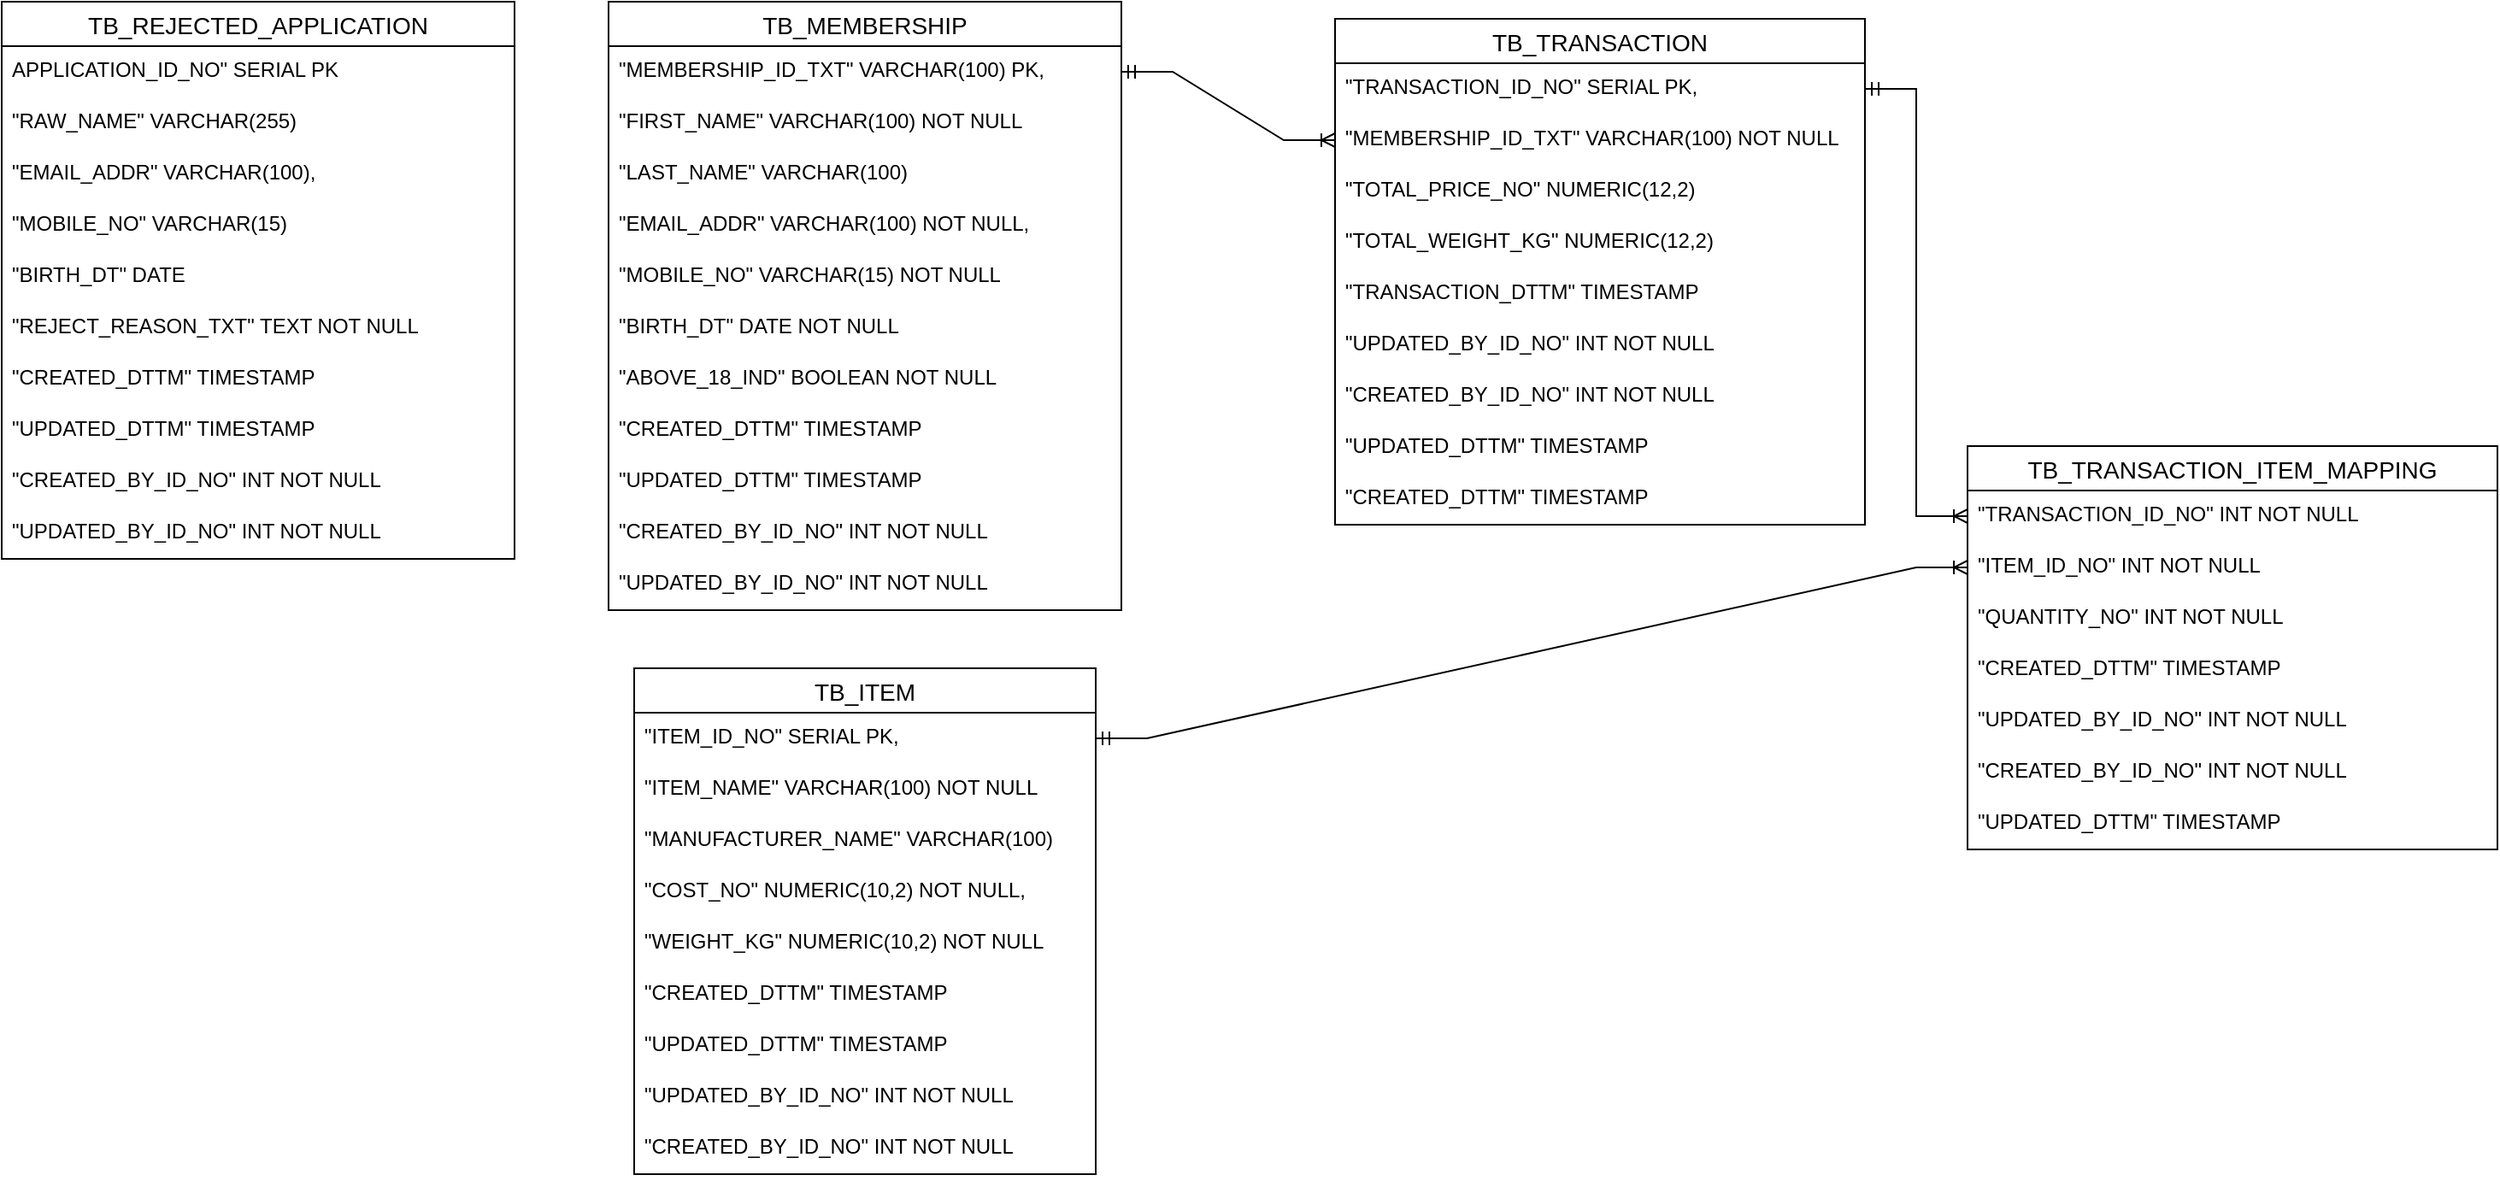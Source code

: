 <mxfile version="28.1.2">
  <diagram name="Page-1" id="7x_k01PApRXjQRJml1V-">
    <mxGraphModel dx="1042" dy="626" grid="1" gridSize="10" guides="1" tooltips="1" connect="1" arrows="1" fold="1" page="1" pageScale="1" pageWidth="827" pageHeight="1169" math="0" shadow="0">
      <root>
        <mxCell id="0" />
        <mxCell id="1" parent="0" />
        <mxCell id="9JpW4QMRia662BiHbdFQ-16" value="TB_ITEM" style="swimlane;fontStyle=0;childLayout=stackLayout;horizontal=1;startSize=26;horizontalStack=0;resizeParent=1;resizeParentMax=0;resizeLast=0;collapsible=1;marginBottom=0;align=center;fontSize=14;" parent="1" vertex="1">
          <mxGeometry x="370" y="400" width="270" height="296" as="geometry">
            <mxRectangle x="120" y="290" width="100" height="30" as="alternateBounds" />
          </mxGeometry>
        </mxCell>
        <mxCell id="9JpW4QMRia662BiHbdFQ-17" value="&quot;ITEM_ID_NO&quot; SERIAL PK," style="text;strokeColor=none;fillColor=none;spacingLeft=4;spacingRight=4;overflow=hidden;rotatable=0;points=[[0,0.5],[1,0.5]];portConstraint=eastwest;fontSize=12;whiteSpace=wrap;html=1;" parent="9JpW4QMRia662BiHbdFQ-16" vertex="1">
          <mxGeometry y="26" width="270" height="30" as="geometry" />
        </mxCell>
        <mxCell id="9JpW4QMRia662BiHbdFQ-18" value="&quot;ITEM_NAME&quot; VARCHAR(100) NOT NULL" style="text;strokeColor=none;fillColor=none;spacingLeft=4;spacingRight=4;overflow=hidden;rotatable=0;points=[[0,0.5],[1,0.5]];portConstraint=eastwest;fontSize=12;whiteSpace=wrap;html=1;" parent="9JpW4QMRia662BiHbdFQ-16" vertex="1">
          <mxGeometry y="56" width="270" height="30" as="geometry" />
        </mxCell>
        <mxCell id="9JpW4QMRia662BiHbdFQ-21" value="&quot;MANUFACTURER_NAME&quot; VARCHAR(100)" style="text;strokeColor=none;fillColor=none;spacingLeft=4;spacingRight=4;overflow=hidden;rotatable=0;points=[[0,0.5],[1,0.5]];portConstraint=eastwest;fontSize=12;whiteSpace=wrap;html=1;" parent="9JpW4QMRia662BiHbdFQ-16" vertex="1">
          <mxGeometry y="86" width="270" height="30" as="geometry" />
        </mxCell>
        <mxCell id="9JpW4QMRia662BiHbdFQ-23" value="&quot;COST_NO&quot; NUMERIC(10,2) NOT NULL," style="text;strokeColor=none;fillColor=none;spacingLeft=4;spacingRight=4;overflow=hidden;rotatable=0;points=[[0,0.5],[1,0.5]];portConstraint=eastwest;fontSize=12;whiteSpace=wrap;html=1;" parent="9JpW4QMRia662BiHbdFQ-16" vertex="1">
          <mxGeometry y="116" width="270" height="30" as="geometry" />
        </mxCell>
        <mxCell id="9JpW4QMRia662BiHbdFQ-19" value="&quot;WEIGHT_KG&quot; NUMERIC(10,2) NOT NULL" style="text;strokeColor=none;fillColor=none;spacingLeft=4;spacingRight=4;overflow=hidden;rotatable=0;points=[[0,0.5],[1,0.5]];portConstraint=eastwest;fontSize=12;whiteSpace=wrap;html=1;" parent="9JpW4QMRia662BiHbdFQ-16" vertex="1">
          <mxGeometry y="146" width="270" height="30" as="geometry" />
        </mxCell>
        <mxCell id="R3HLyi4mGzZ3eLZPboSx-13" value="&quot;CREATED_DTTM&quot; TIMESTAMP" style="text;strokeColor=none;fillColor=none;spacingLeft=4;spacingRight=4;overflow=hidden;rotatable=0;points=[[0,0.5],[1,0.5]];portConstraint=eastwest;fontSize=12;whiteSpace=wrap;html=1;" parent="9JpW4QMRia662BiHbdFQ-16" vertex="1">
          <mxGeometry y="176" width="270" height="30" as="geometry" />
        </mxCell>
        <mxCell id="R3HLyi4mGzZ3eLZPboSx-14" value="&quot;UPDATED_DTTM&quot; TIMESTAMP" style="text;strokeColor=none;fillColor=none;spacingLeft=4;spacingRight=4;overflow=hidden;rotatable=0;points=[[0,0.5],[1,0.5]];portConstraint=eastwest;fontSize=12;whiteSpace=wrap;html=1;" parent="9JpW4QMRia662BiHbdFQ-16" vertex="1">
          <mxGeometry y="206" width="270" height="30" as="geometry" />
        </mxCell>
        <mxCell id="R3HLyi4mGzZ3eLZPboSx-16" value="&quot;UPDATED_BY_ID_NO&quot; INT NOT NULL" style="text;strokeColor=none;fillColor=none;spacingLeft=4;spacingRight=4;overflow=hidden;rotatable=0;points=[[0,0.5],[1,0.5]];portConstraint=eastwest;fontSize=12;whiteSpace=wrap;html=1;" parent="9JpW4QMRia662BiHbdFQ-16" vertex="1">
          <mxGeometry y="236" width="270" height="30" as="geometry" />
        </mxCell>
        <mxCell id="R3HLyi4mGzZ3eLZPboSx-15" value="&quot;CREATED_BY_ID_NO&quot; INT NOT NULL" style="text;strokeColor=none;fillColor=none;spacingLeft=4;spacingRight=4;overflow=hidden;rotatable=0;points=[[0,0.5],[1,0.5]];portConstraint=eastwest;fontSize=12;whiteSpace=wrap;html=1;" parent="9JpW4QMRia662BiHbdFQ-16" vertex="1">
          <mxGeometry y="266" width="270" height="30" as="geometry" />
        </mxCell>
        <mxCell id="9JpW4QMRia662BiHbdFQ-24" value="TB_MEMBERSHIP" style="swimlane;fontStyle=0;childLayout=stackLayout;horizontal=1;startSize=26;horizontalStack=0;resizeParent=1;resizeParentMax=0;resizeLast=0;collapsible=1;marginBottom=0;align=center;fontSize=14;" parent="1" vertex="1">
          <mxGeometry x="355" y="10" width="300" height="356" as="geometry">
            <mxRectangle x="120" y="290" width="100" height="30" as="alternateBounds" />
          </mxGeometry>
        </mxCell>
        <mxCell id="9JpW4QMRia662BiHbdFQ-25" value="&quot;MEMBERSHIP_ID_TXT&quot; VARCHAR(100) PK," style="text;strokeColor=none;fillColor=none;spacingLeft=4;spacingRight=4;overflow=hidden;rotatable=0;points=[[0,0.5],[1,0.5]];portConstraint=eastwest;fontSize=12;whiteSpace=wrap;html=1;" parent="9JpW4QMRia662BiHbdFQ-24" vertex="1">
          <mxGeometry y="26" width="300" height="30" as="geometry" />
        </mxCell>
        <mxCell id="9JpW4QMRia662BiHbdFQ-26" value="&quot;FIRST_NAME&quot; VARCHAR(100) NOT NULL" style="text;strokeColor=none;fillColor=none;spacingLeft=4;spacingRight=4;overflow=hidden;rotatable=0;points=[[0,0.5],[1,0.5]];portConstraint=eastwest;fontSize=12;whiteSpace=wrap;html=1;" parent="9JpW4QMRia662BiHbdFQ-24" vertex="1">
          <mxGeometry y="56" width="300" height="30" as="geometry" />
        </mxCell>
        <mxCell id="9JpW4QMRia662BiHbdFQ-27" value="&quot;LAST_NAME&quot; VARCHAR(100)" style="text;strokeColor=none;fillColor=none;spacingLeft=4;spacingRight=4;overflow=hidden;rotatable=0;points=[[0,0.5],[1,0.5]];portConstraint=eastwest;fontSize=12;whiteSpace=wrap;html=1;" parent="9JpW4QMRia662BiHbdFQ-24" vertex="1">
          <mxGeometry y="86" width="300" height="30" as="geometry" />
        </mxCell>
        <mxCell id="R3HLyi4mGzZ3eLZPboSx-1" value="&quot;EMAIL_ADDR&quot; VARCHAR(100) NOT NULL," style="text;strokeColor=none;fillColor=none;spacingLeft=4;spacingRight=4;overflow=hidden;rotatable=0;points=[[0,0.5],[1,0.5]];portConstraint=eastwest;fontSize=12;whiteSpace=wrap;html=1;" parent="9JpW4QMRia662BiHbdFQ-24" vertex="1">
          <mxGeometry y="116" width="300" height="30" as="geometry" />
        </mxCell>
        <mxCell id="9JpW4QMRia662BiHbdFQ-30" value="&quot;MOBILE_NO&quot; VARCHAR(15) NOT NULL" style="text;strokeColor=none;fillColor=none;spacingLeft=4;spacingRight=4;overflow=hidden;rotatable=0;points=[[0,0.5],[1,0.5]];portConstraint=eastwest;fontSize=12;whiteSpace=wrap;html=1;" parent="9JpW4QMRia662BiHbdFQ-24" vertex="1">
          <mxGeometry y="146" width="300" height="30" as="geometry" />
        </mxCell>
        <mxCell id="9JpW4QMRia662BiHbdFQ-28" value="&quot;BIRTH_DT&quot; DATE NOT NULL" style="text;strokeColor=none;fillColor=none;spacingLeft=4;spacingRight=4;overflow=hidden;rotatable=0;points=[[0,0.5],[1,0.5]];portConstraint=eastwest;fontSize=12;whiteSpace=wrap;html=1;" parent="9JpW4QMRia662BiHbdFQ-24" vertex="1">
          <mxGeometry y="176" width="300" height="30" as="geometry" />
        </mxCell>
        <mxCell id="9JpW4QMRia662BiHbdFQ-29" value="&quot;ABOVE_18_IND&quot; BOOLEAN NOT NULL" style="text;strokeColor=none;fillColor=none;spacingLeft=4;spacingRight=4;overflow=hidden;rotatable=0;points=[[0,0.5],[1,0.5]];portConstraint=eastwest;fontSize=12;whiteSpace=wrap;html=1;" parent="9JpW4QMRia662BiHbdFQ-24" vertex="1">
          <mxGeometry y="206" width="300" height="30" as="geometry" />
        </mxCell>
        <mxCell id="9JpW4QMRia662BiHbdFQ-31" value="&quot;CREATED_DTTM&quot; TIMESTAMP" style="text;strokeColor=none;fillColor=none;spacingLeft=4;spacingRight=4;overflow=hidden;rotatable=0;points=[[0,0.5],[1,0.5]];portConstraint=eastwest;fontSize=12;whiteSpace=wrap;html=1;" parent="9JpW4QMRia662BiHbdFQ-24" vertex="1">
          <mxGeometry y="236" width="300" height="30" as="geometry" />
        </mxCell>
        <mxCell id="R3HLyi4mGzZ3eLZPboSx-2" value="&quot;UPDATED_DTTM&quot; TIMESTAMP" style="text;strokeColor=none;fillColor=none;spacingLeft=4;spacingRight=4;overflow=hidden;rotatable=0;points=[[0,0.5],[1,0.5]];portConstraint=eastwest;fontSize=12;whiteSpace=wrap;html=1;" parent="9JpW4QMRia662BiHbdFQ-24" vertex="1">
          <mxGeometry y="266" width="300" height="30" as="geometry" />
        </mxCell>
        <mxCell id="R3HLyi4mGzZ3eLZPboSx-3" value="&quot;CREATED_BY_ID_NO&quot; INT NOT NULL" style="text;strokeColor=none;fillColor=none;spacingLeft=4;spacingRight=4;overflow=hidden;rotatable=0;points=[[0,0.5],[1,0.5]];portConstraint=eastwest;fontSize=12;whiteSpace=wrap;html=1;" parent="9JpW4QMRia662BiHbdFQ-24" vertex="1">
          <mxGeometry y="296" width="300" height="30" as="geometry" />
        </mxCell>
        <mxCell id="R3HLyi4mGzZ3eLZPboSx-4" value="&quot;UPDATED_BY_ID_NO&quot; INT NOT NULL" style="text;strokeColor=none;fillColor=none;spacingLeft=4;spacingRight=4;overflow=hidden;rotatable=0;points=[[0,0.5],[1,0.5]];portConstraint=eastwest;fontSize=12;whiteSpace=wrap;html=1;" parent="9JpW4QMRia662BiHbdFQ-24" vertex="1">
          <mxGeometry y="326" width="300" height="30" as="geometry" />
        </mxCell>
        <mxCell id="9JpW4QMRia662BiHbdFQ-32" value="TB_TRANSACTION" style="swimlane;fontStyle=0;childLayout=stackLayout;horizontal=1;startSize=26;horizontalStack=0;resizeParent=1;resizeParentMax=0;resizeLast=0;collapsible=1;marginBottom=0;align=center;fontSize=14;" parent="1" vertex="1">
          <mxGeometry x="780" y="20" width="310" height="296" as="geometry">
            <mxRectangle x="120" y="290" width="100" height="30" as="alternateBounds" />
          </mxGeometry>
        </mxCell>
        <mxCell id="9JpW4QMRia662BiHbdFQ-33" value="&quot;TRANSACTION_ID_NO&quot; SERIAL PK," style="text;strokeColor=none;fillColor=none;spacingLeft=4;spacingRight=4;overflow=hidden;rotatable=0;points=[[0,0.5],[1,0.5]];portConstraint=eastwest;fontSize=12;whiteSpace=wrap;html=1;" parent="9JpW4QMRia662BiHbdFQ-32" vertex="1">
          <mxGeometry y="26" width="310" height="30" as="geometry" />
        </mxCell>
        <mxCell id="9JpW4QMRia662BiHbdFQ-34" value="&quot;MEMBERSHIP_ID_TXT&quot; VARCHAR(100) NOT NULL" style="text;strokeColor=none;fillColor=none;spacingLeft=4;spacingRight=4;overflow=hidden;rotatable=0;points=[[0,0.5],[1,0.5]];portConstraint=eastwest;fontSize=12;whiteSpace=wrap;html=1;" parent="9JpW4QMRia662BiHbdFQ-32" vertex="1">
          <mxGeometry y="56" width="310" height="30" as="geometry" />
        </mxCell>
        <mxCell id="9JpW4QMRia662BiHbdFQ-35" value="&quot;TOTAL_PRICE_NO&quot; NUMERIC(12,2)" style="text;strokeColor=none;fillColor=none;spacingLeft=4;spacingRight=4;overflow=hidden;rotatable=0;points=[[0,0.5],[1,0.5]];portConstraint=eastwest;fontSize=12;whiteSpace=wrap;html=1;" parent="9JpW4QMRia662BiHbdFQ-32" vertex="1">
          <mxGeometry y="86" width="310" height="30" as="geometry" />
        </mxCell>
        <mxCell id="9JpW4QMRia662BiHbdFQ-36" value="&quot;TOTAL_WEIGHT_KG&quot; NUMERIC(12,2)" style="text;strokeColor=none;fillColor=none;spacingLeft=4;spacingRight=4;overflow=hidden;rotatable=0;points=[[0,0.5],[1,0.5]];portConstraint=eastwest;fontSize=12;whiteSpace=wrap;html=1;" parent="9JpW4QMRia662BiHbdFQ-32" vertex="1">
          <mxGeometry y="116" width="310" height="30" as="geometry" />
        </mxCell>
        <mxCell id="9JpW4QMRia662BiHbdFQ-37" value="&quot;TRANSACTION_DTTM&quot; TIMESTAMP&amp;nbsp;" style="text;strokeColor=none;fillColor=none;spacingLeft=4;spacingRight=4;overflow=hidden;rotatable=0;points=[[0,0.5],[1,0.5]];portConstraint=eastwest;fontSize=12;whiteSpace=wrap;html=1;" parent="9JpW4QMRia662BiHbdFQ-32" vertex="1">
          <mxGeometry y="146" width="310" height="30" as="geometry" />
        </mxCell>
        <mxCell id="R3HLyi4mGzZ3eLZPboSx-8" value="&quot;UPDATED_BY_ID_NO&quot; INT NOT NULL" style="text;strokeColor=none;fillColor=none;spacingLeft=4;spacingRight=4;overflow=hidden;rotatable=0;points=[[0,0.5],[1,0.5]];portConstraint=eastwest;fontSize=12;whiteSpace=wrap;html=1;" parent="9JpW4QMRia662BiHbdFQ-32" vertex="1">
          <mxGeometry y="176" width="310" height="30" as="geometry" />
        </mxCell>
        <mxCell id="R3HLyi4mGzZ3eLZPboSx-7" value="&quot;CREATED_BY_ID_NO&quot; INT NOT NULL" style="text;strokeColor=none;fillColor=none;spacingLeft=4;spacingRight=4;overflow=hidden;rotatable=0;points=[[0,0.5],[1,0.5]];portConstraint=eastwest;fontSize=12;whiteSpace=wrap;html=1;" parent="9JpW4QMRia662BiHbdFQ-32" vertex="1">
          <mxGeometry y="206" width="310" height="30" as="geometry" />
        </mxCell>
        <mxCell id="R3HLyi4mGzZ3eLZPboSx-6" value="&quot;UPDATED_DTTM&quot; TIMESTAMP" style="text;strokeColor=none;fillColor=none;spacingLeft=4;spacingRight=4;overflow=hidden;rotatable=0;points=[[0,0.5],[1,0.5]];portConstraint=eastwest;fontSize=12;whiteSpace=wrap;html=1;" parent="9JpW4QMRia662BiHbdFQ-32" vertex="1">
          <mxGeometry y="236" width="310" height="30" as="geometry" />
        </mxCell>
        <mxCell id="R3HLyi4mGzZ3eLZPboSx-5" value="&quot;CREATED_DTTM&quot; TIMESTAMP" style="text;strokeColor=none;fillColor=none;spacingLeft=4;spacingRight=4;overflow=hidden;rotatable=0;points=[[0,0.5],[1,0.5]];portConstraint=eastwest;fontSize=12;whiteSpace=wrap;html=1;" parent="9JpW4QMRia662BiHbdFQ-32" vertex="1">
          <mxGeometry y="266" width="310" height="30" as="geometry" />
        </mxCell>
        <mxCell id="9JpW4QMRia662BiHbdFQ-38" value="TB_TRANSACTION_ITEM_MAPPING" style="swimlane;fontStyle=0;childLayout=stackLayout;horizontal=1;startSize=26;horizontalStack=0;resizeParent=1;resizeParentMax=0;resizeLast=0;collapsible=1;marginBottom=0;align=center;fontSize=14;" parent="1" vertex="1">
          <mxGeometry x="1150" y="270" width="310" height="236" as="geometry">
            <mxRectangle x="120" y="290" width="100" height="30" as="alternateBounds" />
          </mxGeometry>
        </mxCell>
        <mxCell id="9JpW4QMRia662BiHbdFQ-39" value="&quot;TRANSACTION_ID_NO&quot; INT NOT NULL" style="text;strokeColor=none;fillColor=none;spacingLeft=4;spacingRight=4;overflow=hidden;rotatable=0;points=[[0,0.5],[1,0.5]];portConstraint=eastwest;fontSize=12;whiteSpace=wrap;html=1;" parent="9JpW4QMRia662BiHbdFQ-38" vertex="1">
          <mxGeometry y="26" width="310" height="30" as="geometry" />
        </mxCell>
        <mxCell id="9JpW4QMRia662BiHbdFQ-40" value="&quot;ITEM_ID_NO&quot; INT NOT NULL" style="text;strokeColor=none;fillColor=none;spacingLeft=4;spacingRight=4;overflow=hidden;rotatable=0;points=[[0,0.5],[1,0.5]];portConstraint=eastwest;fontSize=12;whiteSpace=wrap;html=1;" parent="9JpW4QMRia662BiHbdFQ-38" vertex="1">
          <mxGeometry y="56" width="310" height="30" as="geometry" />
        </mxCell>
        <mxCell id="9JpW4QMRia662BiHbdFQ-41" value="&quot;QUANTITY_NO&quot; INT NOT NULL" style="text;strokeColor=none;fillColor=none;spacingLeft=4;spacingRight=4;overflow=hidden;rotatable=0;points=[[0,0.5],[1,0.5]];portConstraint=eastwest;fontSize=12;whiteSpace=wrap;html=1;" parent="9JpW4QMRia662BiHbdFQ-38" vertex="1">
          <mxGeometry y="86" width="310" height="30" as="geometry" />
        </mxCell>
        <mxCell id="R3HLyi4mGzZ3eLZPboSx-9" value="&quot;CREATED_DTTM&quot; TIMESTAMP" style="text;strokeColor=none;fillColor=none;spacingLeft=4;spacingRight=4;overflow=hidden;rotatable=0;points=[[0,0.5],[1,0.5]];portConstraint=eastwest;fontSize=12;whiteSpace=wrap;html=1;" parent="9JpW4QMRia662BiHbdFQ-38" vertex="1">
          <mxGeometry y="116" width="310" height="30" as="geometry" />
        </mxCell>
        <mxCell id="R3HLyi4mGzZ3eLZPboSx-12" value="&quot;UPDATED_BY_ID_NO&quot; INT NOT NULL" style="text;strokeColor=none;fillColor=none;spacingLeft=4;spacingRight=4;overflow=hidden;rotatable=0;points=[[0,0.5],[1,0.5]];portConstraint=eastwest;fontSize=12;whiteSpace=wrap;html=1;" parent="9JpW4QMRia662BiHbdFQ-38" vertex="1">
          <mxGeometry y="146" width="310" height="30" as="geometry" />
        </mxCell>
        <mxCell id="R3HLyi4mGzZ3eLZPboSx-11" value="&quot;CREATED_BY_ID_NO&quot; INT NOT NULL" style="text;strokeColor=none;fillColor=none;spacingLeft=4;spacingRight=4;overflow=hidden;rotatable=0;points=[[0,0.5],[1,0.5]];portConstraint=eastwest;fontSize=12;whiteSpace=wrap;html=1;" parent="9JpW4QMRia662BiHbdFQ-38" vertex="1">
          <mxGeometry y="176" width="310" height="30" as="geometry" />
        </mxCell>
        <mxCell id="R3HLyi4mGzZ3eLZPboSx-10" value="&quot;UPDATED_DTTM&quot; TIMESTAMP" style="text;strokeColor=none;fillColor=none;spacingLeft=4;spacingRight=4;overflow=hidden;rotatable=0;points=[[0,0.5],[1,0.5]];portConstraint=eastwest;fontSize=12;whiteSpace=wrap;html=1;" parent="9JpW4QMRia662BiHbdFQ-38" vertex="1">
          <mxGeometry y="206" width="310" height="30" as="geometry" />
        </mxCell>
        <mxCell id="R3HLyi4mGzZ3eLZPboSx-17" value="TB_REJECTED_APPLICATION" style="swimlane;fontStyle=0;childLayout=stackLayout;horizontal=1;startSize=26;horizontalStack=0;resizeParent=1;resizeParentMax=0;resizeLast=0;collapsible=1;marginBottom=0;align=center;fontSize=14;" parent="1" vertex="1">
          <mxGeometry y="10" width="300" height="326" as="geometry">
            <mxRectangle x="120" y="290" width="100" height="30" as="alternateBounds" />
          </mxGeometry>
        </mxCell>
        <mxCell id="R3HLyi4mGzZ3eLZPboSx-18" value="APPLICATION_ID_NO&quot; SERIAL PK" style="text;strokeColor=none;fillColor=none;spacingLeft=4;spacingRight=4;overflow=hidden;rotatable=0;points=[[0,0.5],[1,0.5]];portConstraint=eastwest;fontSize=12;whiteSpace=wrap;html=1;" parent="R3HLyi4mGzZ3eLZPboSx-17" vertex="1">
          <mxGeometry y="26" width="300" height="30" as="geometry" />
        </mxCell>
        <mxCell id="R3HLyi4mGzZ3eLZPboSx-19" value="&quot;RAW_NAME&quot; VARCHAR(255)" style="text;strokeColor=none;fillColor=none;spacingLeft=4;spacingRight=4;overflow=hidden;rotatable=0;points=[[0,0.5],[1,0.5]];portConstraint=eastwest;fontSize=12;whiteSpace=wrap;html=1;" parent="R3HLyi4mGzZ3eLZPboSx-17" vertex="1">
          <mxGeometry y="56" width="300" height="30" as="geometry" />
        </mxCell>
        <mxCell id="R3HLyi4mGzZ3eLZPboSx-21" value="&quot;EMAIL_ADDR&quot; VARCHAR(100)," style="text;strokeColor=none;fillColor=none;spacingLeft=4;spacingRight=4;overflow=hidden;rotatable=0;points=[[0,0.5],[1,0.5]];portConstraint=eastwest;fontSize=12;whiteSpace=wrap;html=1;" parent="R3HLyi4mGzZ3eLZPboSx-17" vertex="1">
          <mxGeometry y="86" width="300" height="30" as="geometry" />
        </mxCell>
        <mxCell id="R3HLyi4mGzZ3eLZPboSx-22" value="&quot;MOBILE_NO&quot; VARCHAR(15)" style="text;strokeColor=none;fillColor=none;spacingLeft=4;spacingRight=4;overflow=hidden;rotatable=0;points=[[0,0.5],[1,0.5]];portConstraint=eastwest;fontSize=12;whiteSpace=wrap;html=1;" parent="R3HLyi4mGzZ3eLZPboSx-17" vertex="1">
          <mxGeometry y="116" width="300" height="30" as="geometry" />
        </mxCell>
        <mxCell id="R3HLyi4mGzZ3eLZPboSx-23" value="&quot;BIRTH_DT&quot; DATE" style="text;strokeColor=none;fillColor=none;spacingLeft=4;spacingRight=4;overflow=hidden;rotatable=0;points=[[0,0.5],[1,0.5]];portConstraint=eastwest;fontSize=12;whiteSpace=wrap;html=1;" parent="R3HLyi4mGzZ3eLZPboSx-17" vertex="1">
          <mxGeometry y="146" width="300" height="30" as="geometry" />
        </mxCell>
        <mxCell id="R3HLyi4mGzZ3eLZPboSx-24" value="&quot;REJECT_REASON_TXT&quot; TEXT NOT NULL" style="text;strokeColor=none;fillColor=none;spacingLeft=4;spacingRight=4;overflow=hidden;rotatable=0;points=[[0,0.5],[1,0.5]];portConstraint=eastwest;fontSize=12;whiteSpace=wrap;html=1;" parent="R3HLyi4mGzZ3eLZPboSx-17" vertex="1">
          <mxGeometry y="176" width="300" height="30" as="geometry" />
        </mxCell>
        <mxCell id="R3HLyi4mGzZ3eLZPboSx-25" value="&quot;CREATED_DTTM&quot; TIMESTAMP" style="text;strokeColor=none;fillColor=none;spacingLeft=4;spacingRight=4;overflow=hidden;rotatable=0;points=[[0,0.5],[1,0.5]];portConstraint=eastwest;fontSize=12;whiteSpace=wrap;html=1;" parent="R3HLyi4mGzZ3eLZPboSx-17" vertex="1">
          <mxGeometry y="206" width="300" height="30" as="geometry" />
        </mxCell>
        <mxCell id="R3HLyi4mGzZ3eLZPboSx-26" value="&quot;UPDATED_DTTM&quot; TIMESTAMP" style="text;strokeColor=none;fillColor=none;spacingLeft=4;spacingRight=4;overflow=hidden;rotatable=0;points=[[0,0.5],[1,0.5]];portConstraint=eastwest;fontSize=12;whiteSpace=wrap;html=1;" parent="R3HLyi4mGzZ3eLZPboSx-17" vertex="1">
          <mxGeometry y="236" width="300" height="30" as="geometry" />
        </mxCell>
        <mxCell id="R3HLyi4mGzZ3eLZPboSx-27" value="&quot;CREATED_BY_ID_NO&quot; INT NOT NULL" style="text;strokeColor=none;fillColor=none;spacingLeft=4;spacingRight=4;overflow=hidden;rotatable=0;points=[[0,0.5],[1,0.5]];portConstraint=eastwest;fontSize=12;whiteSpace=wrap;html=1;" parent="R3HLyi4mGzZ3eLZPboSx-17" vertex="1">
          <mxGeometry y="266" width="300" height="30" as="geometry" />
        </mxCell>
        <mxCell id="R3HLyi4mGzZ3eLZPboSx-28" value="&quot;UPDATED_BY_ID_NO&quot; INT NOT NULL" style="text;strokeColor=none;fillColor=none;spacingLeft=4;spacingRight=4;overflow=hidden;rotatable=0;points=[[0,0.5],[1,0.5]];portConstraint=eastwest;fontSize=12;whiteSpace=wrap;html=1;" parent="R3HLyi4mGzZ3eLZPboSx-17" vertex="1">
          <mxGeometry y="296" width="300" height="30" as="geometry" />
        </mxCell>
        <mxCell id="fASGTSulGp_NjWrtTANN-1" value="" style="edgeStyle=entityRelationEdgeStyle;fontSize=12;html=1;endArrow=ERoneToMany;startArrow=ERmandOne;rounded=0;" edge="1" parent="1" source="9JpW4QMRia662BiHbdFQ-25" target="9JpW4QMRia662BiHbdFQ-34">
          <mxGeometry width="100" height="100" relative="1" as="geometry">
            <mxPoint x="670" y="238" as="sourcePoint" />
            <mxPoint x="770" y="138" as="targetPoint" />
          </mxGeometry>
        </mxCell>
        <mxCell id="fASGTSulGp_NjWrtTANN-2" value="" style="edgeStyle=entityRelationEdgeStyle;fontSize=12;html=1;endArrow=ERoneToMany;startArrow=ERmandOne;rounded=0;" edge="1" parent="1" source="9JpW4QMRia662BiHbdFQ-33" target="9JpW4QMRia662BiHbdFQ-39">
          <mxGeometry width="100" height="100" relative="1" as="geometry">
            <mxPoint x="1210" y="180" as="sourcePoint" />
            <mxPoint x="1310" y="80" as="targetPoint" />
          </mxGeometry>
        </mxCell>
        <mxCell id="fASGTSulGp_NjWrtTANN-3" value="" style="edgeStyle=entityRelationEdgeStyle;fontSize=12;html=1;endArrow=ERoneToMany;startArrow=ERmandOne;rounded=0;entryX=0;entryY=0.5;entryDx=0;entryDy=0;" edge="1" parent="1" source="9JpW4QMRia662BiHbdFQ-17" target="9JpW4QMRia662BiHbdFQ-40">
          <mxGeometry width="100" height="100" relative="1" as="geometry">
            <mxPoint x="1100" y="150" as="sourcePoint" />
            <mxPoint x="1160" y="400" as="targetPoint" />
          </mxGeometry>
        </mxCell>
      </root>
    </mxGraphModel>
  </diagram>
</mxfile>
